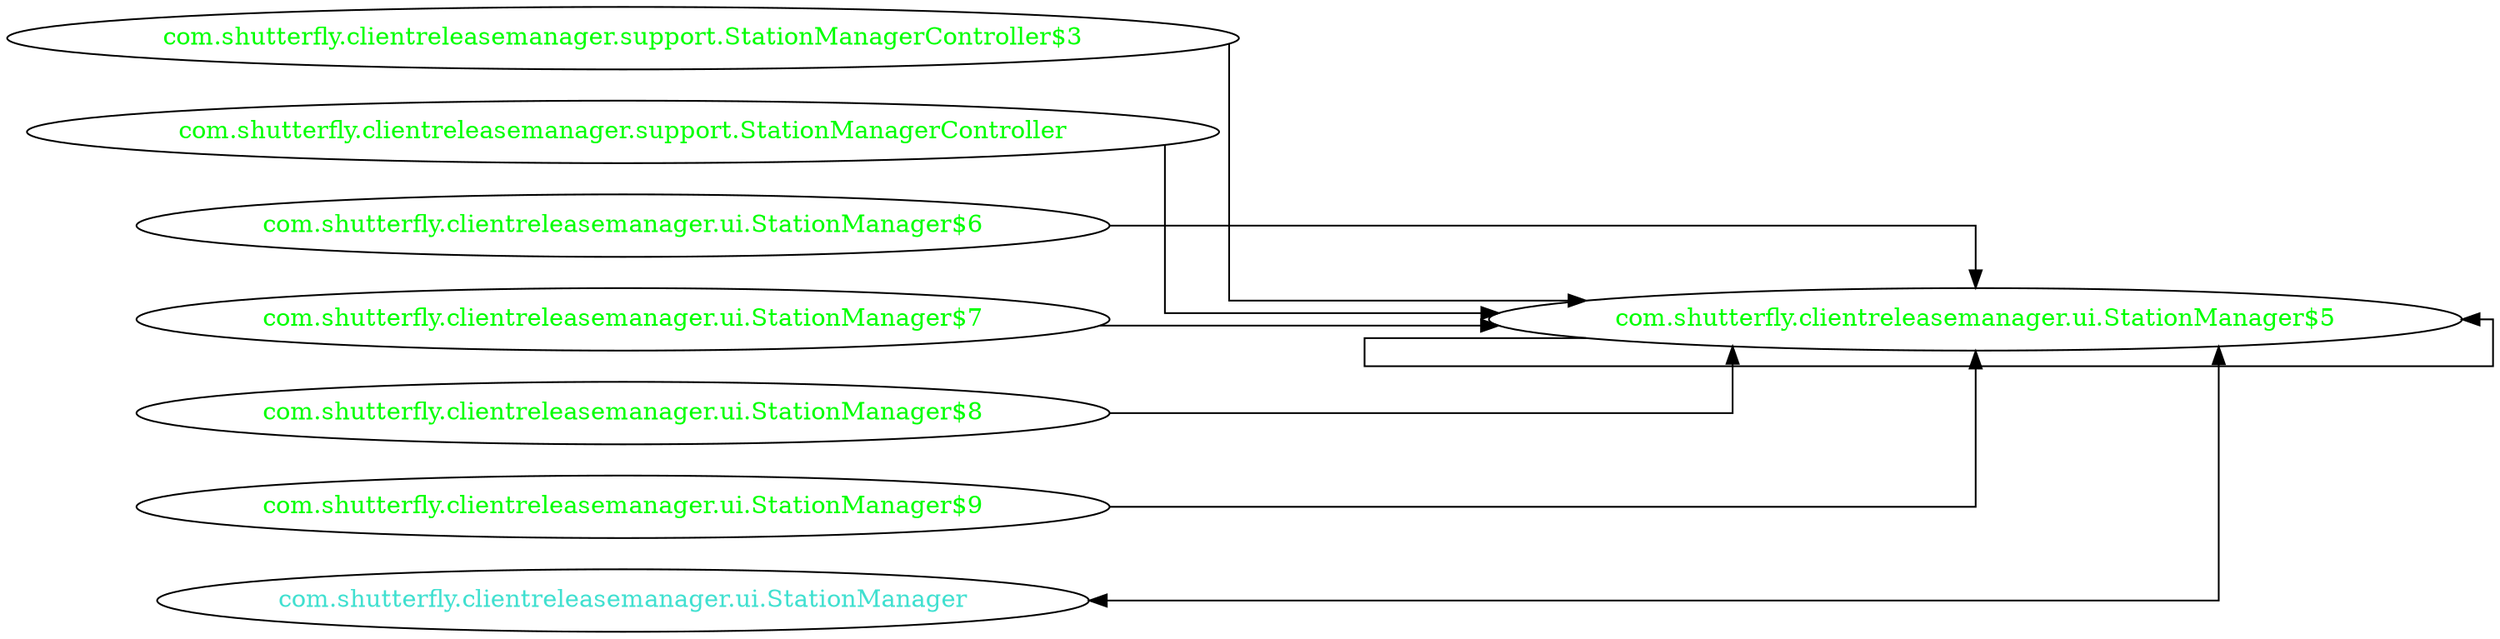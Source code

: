 digraph dependencyGraph {
 concentrate=true;
 ranksep="2.0";
 rankdir="LR"; 
 splines="ortho";
"com.shutterfly.clientreleasemanager.ui.StationManager$5" [fontcolor="red"];
"com.shutterfly.clientreleasemanager.support.StationManagerController$3" [ fontcolor="green" ];
"com.shutterfly.clientreleasemanager.support.StationManagerController$3"->"com.shutterfly.clientreleasemanager.ui.StationManager$5";
"com.shutterfly.clientreleasemanager.support.StationManagerController" [ fontcolor="green" ];
"com.shutterfly.clientreleasemanager.support.StationManagerController"->"com.shutterfly.clientreleasemanager.ui.StationManager$5";
"com.shutterfly.clientreleasemanager.ui.StationManager$5" [ fontcolor="green" ];
"com.shutterfly.clientreleasemanager.ui.StationManager$5"->"com.shutterfly.clientreleasemanager.ui.StationManager$5";
"com.shutterfly.clientreleasemanager.ui.StationManager$6" [ fontcolor="green" ];
"com.shutterfly.clientreleasemanager.ui.StationManager$6"->"com.shutterfly.clientreleasemanager.ui.StationManager$5";
"com.shutterfly.clientreleasemanager.ui.StationManager$7" [ fontcolor="green" ];
"com.shutterfly.clientreleasemanager.ui.StationManager$7"->"com.shutterfly.clientreleasemanager.ui.StationManager$5";
"com.shutterfly.clientreleasemanager.ui.StationManager$8" [ fontcolor="green" ];
"com.shutterfly.clientreleasemanager.ui.StationManager$8"->"com.shutterfly.clientreleasemanager.ui.StationManager$5";
"com.shutterfly.clientreleasemanager.ui.StationManager$9" [ fontcolor="green" ];
"com.shutterfly.clientreleasemanager.ui.StationManager$9"->"com.shutterfly.clientreleasemanager.ui.StationManager$5";
"com.shutterfly.clientreleasemanager.ui.StationManager" [ fontcolor="turquoise" ];
"com.shutterfly.clientreleasemanager.ui.StationManager"->"com.shutterfly.clientreleasemanager.ui.StationManager$5" [dir=both];
}
